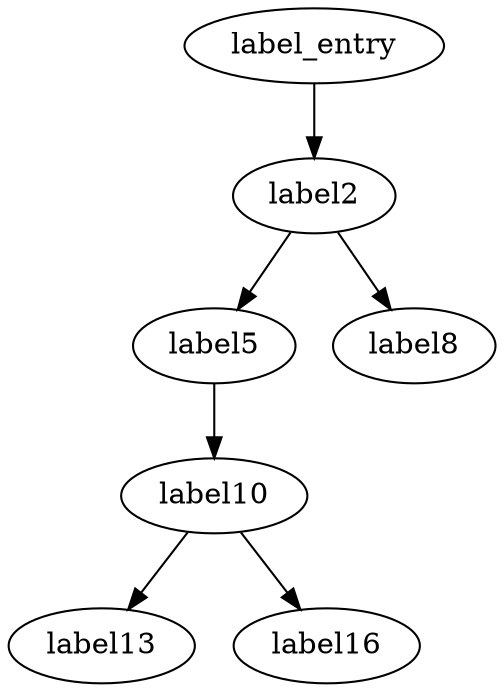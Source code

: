 digraph G {
	label_entry->label2;
	label2->label5;
	label2->label8;
	label5->label10;
	label10->label13;
	label10->label16;
}
